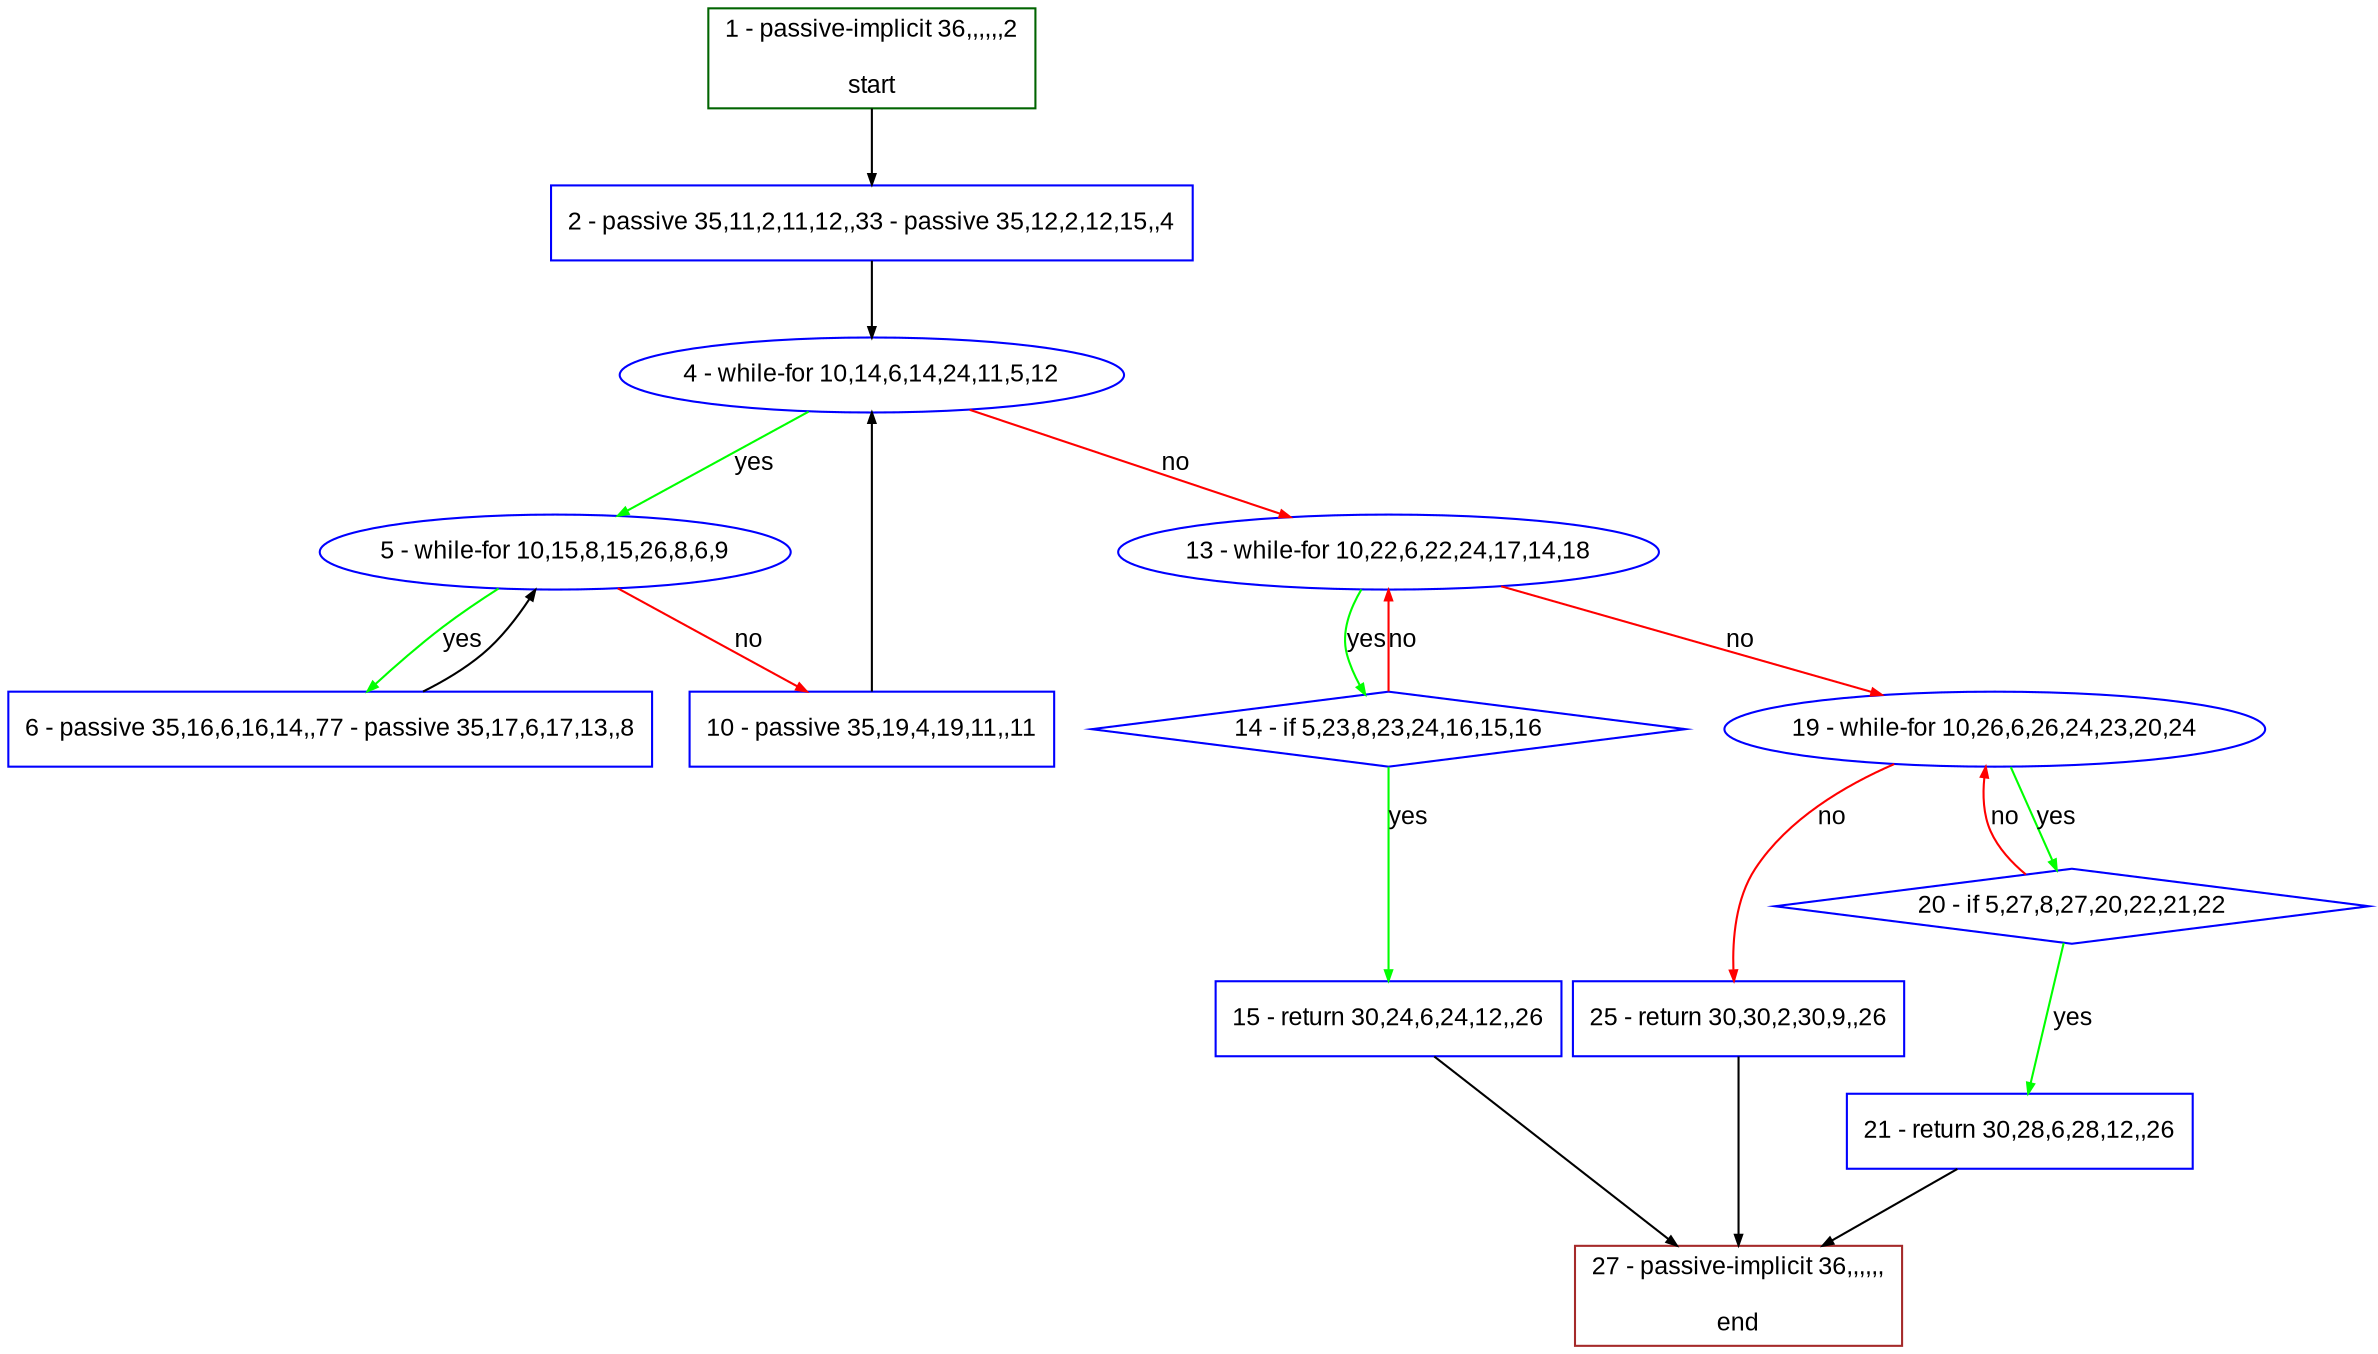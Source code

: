 digraph "" {
  graph [bgcolor="white", fillcolor="#FFFFCC", pack="true", packmode="clust", fontname="Arial", label="", fontsize="12", compound="true", style="rounded,filled"];
  node [node_initialized="no", fillcolor="white", fontname="Arial", label="", color="grey", fontsize="12", fixedsize="false", compound="true", shape="rectangle", style="filled"];
  edge [arrowtail="none", lhead="", fontcolor="black", fontname="Arial", label="", color="black", fontsize="12", arrowhead="normal", arrowsize="0.5", compound="true", ltail="", dir="forward"];
  __N1 [fillcolor="#ffffff", label="2 - passive 35,11,2,11,12,,33 - passive 35,12,2,12,15,,4", color="#0000ff", shape="box", style="filled"];
  __N2 [fillcolor="#ffffff", label="1 - passive-implicit 36,,,,,,2\n\nstart", color="#006400", shape="box", style="filled"];
  __N3 [fillcolor="#ffffff", label="4 - while-for 10,14,6,14,24,11,5,12", color="#0000ff", shape="oval", style="filled"];
  __N4 [fillcolor="#ffffff", label="5 - while-for 10,15,8,15,26,8,6,9", color="#0000ff", shape="oval", style="filled"];
  __N5 [fillcolor="#ffffff", label="13 - while-for 10,22,6,22,24,17,14,18", color="#0000ff", shape="oval", style="filled"];
  __N6 [fillcolor="#ffffff", label="6 - passive 35,16,6,16,14,,77 - passive 35,17,6,17,13,,8", color="#0000ff", shape="box", style="filled"];
  __N7 [fillcolor="#ffffff", label="10 - passive 35,19,4,19,11,,11", color="#0000ff", shape="box", style="filled"];
  __N8 [fillcolor="#ffffff", label="14 - if 5,23,8,23,24,16,15,16", color="#0000ff", shape="diamond", style="filled"];
  __N9 [fillcolor="#ffffff", label="19 - while-for 10,26,6,26,24,23,20,24", color="#0000ff", shape="oval", style="filled"];
  __N10 [fillcolor="#ffffff", label="15 - return 30,24,6,24,12,,26", color="#0000ff", shape="box", style="filled"];
  __N11 [fillcolor="#ffffff", label="27 - passive-implicit 36,,,,,,\n\nend", color="#a52a2a", shape="box", style="filled"];
  __N12 [fillcolor="#ffffff", label="20 - if 5,27,8,27,20,22,21,22", color="#0000ff", shape="diamond", style="filled"];
  __N13 [fillcolor="#ffffff", label="25 - return 30,30,2,30,9,,26", color="#0000ff", shape="box", style="filled"];
  __N14 [fillcolor="#ffffff", label="21 - return 30,28,6,28,12,,26", color="#0000ff", shape="box", style="filled"];
  __N2 -> __N1 [arrowtail="none", color="#000000", label="", arrowhead="normal", dir="forward"];
  __N1 -> __N3 [arrowtail="none", color="#000000", label="", arrowhead="normal", dir="forward"];
  __N3 -> __N4 [arrowtail="none", color="#00ff00", label="yes", arrowhead="normal", dir="forward"];
  __N3 -> __N5 [arrowtail="none", color="#ff0000", label="no", arrowhead="normal", dir="forward"];
  __N4 -> __N6 [arrowtail="none", color="#00ff00", label="yes", arrowhead="normal", dir="forward"];
  __N6 -> __N4 [arrowtail="none", color="#000000", label="", arrowhead="normal", dir="forward"];
  __N4 -> __N7 [arrowtail="none", color="#ff0000", label="no", arrowhead="normal", dir="forward"];
  __N7 -> __N3 [arrowtail="none", color="#000000", label="", arrowhead="normal", dir="forward"];
  __N5 -> __N8 [arrowtail="none", color="#00ff00", label="yes", arrowhead="normal", dir="forward"];
  __N8 -> __N5 [arrowtail="none", color="#ff0000", label="no", arrowhead="normal", dir="forward"];
  __N5 -> __N9 [arrowtail="none", color="#ff0000", label="no", arrowhead="normal", dir="forward"];
  __N8 -> __N10 [arrowtail="none", color="#00ff00", label="yes", arrowhead="normal", dir="forward"];
  __N10 -> __N11 [arrowtail="none", color="#000000", label="", arrowhead="normal", dir="forward"];
  __N9 -> __N12 [arrowtail="none", color="#00ff00", label="yes", arrowhead="normal", dir="forward"];
  __N12 -> __N9 [arrowtail="none", color="#ff0000", label="no", arrowhead="normal", dir="forward"];
  __N9 -> __N13 [arrowtail="none", color="#ff0000", label="no", arrowhead="normal", dir="forward"];
  __N12 -> __N14 [arrowtail="none", color="#00ff00", label="yes", arrowhead="normal", dir="forward"];
  __N14 -> __N11 [arrowtail="none", color="#000000", label="", arrowhead="normal", dir="forward"];
  __N13 -> __N11 [arrowtail="none", color="#000000", label="", arrowhead="normal", dir="forward"];
}
